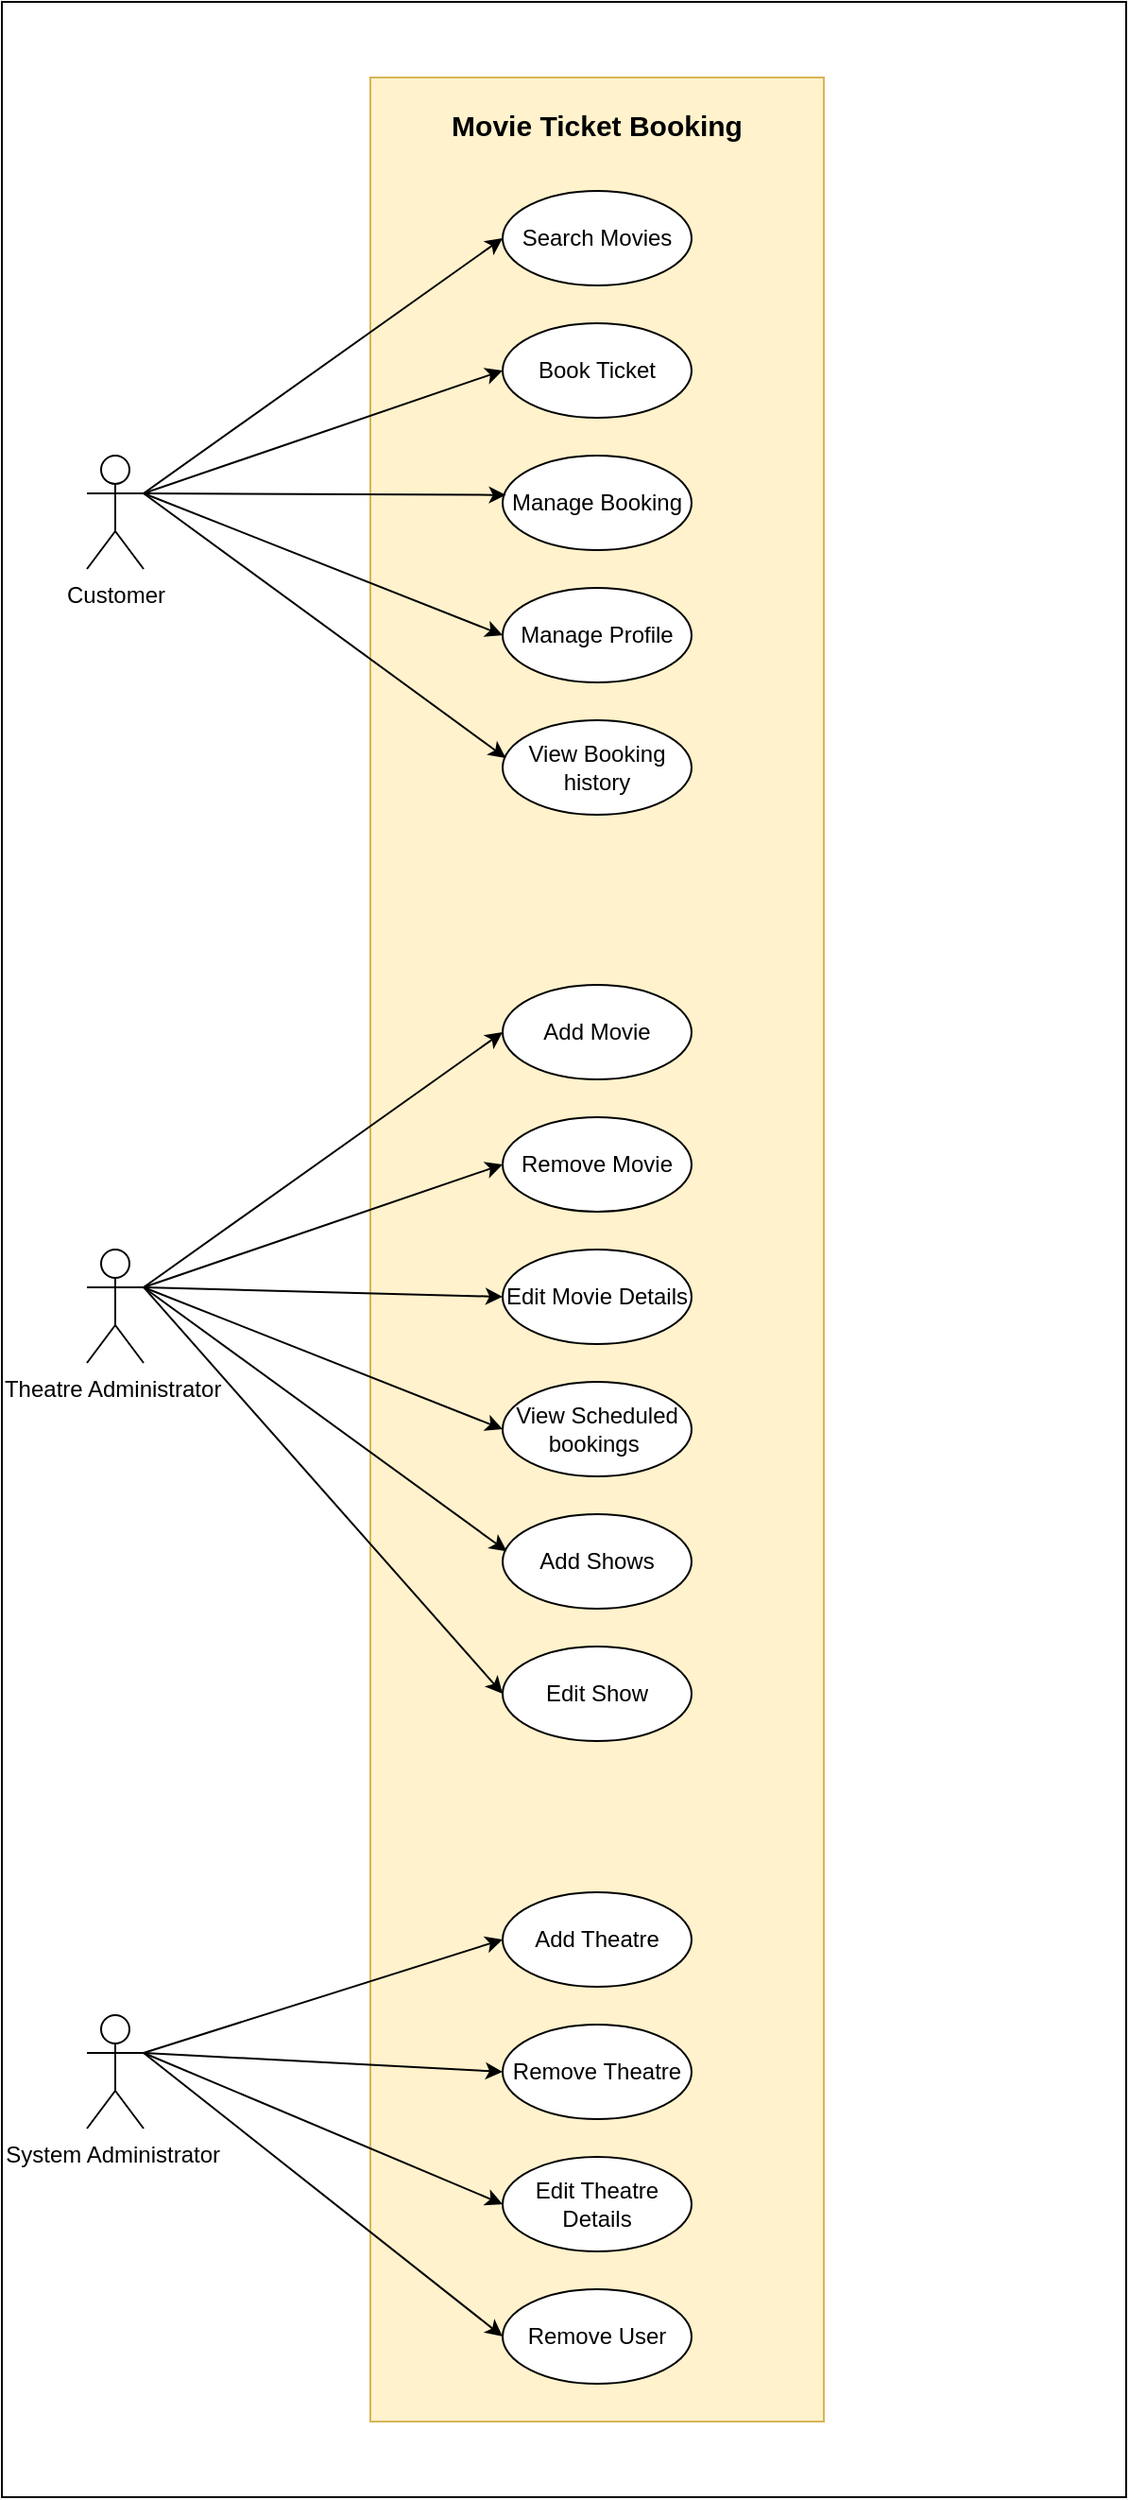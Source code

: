 <mxfile version="23.1.1" type="github" pages="2">
  <diagram name="Page-1" id="rpOGyQDT9RvItj2ISRuF">
    <mxGraphModel dx="1578" dy="935" grid="1" gridSize="10" guides="1" tooltips="1" connect="1" arrows="1" fold="1" page="1" pageScale="1" pageWidth="827" pageHeight="1169" math="0" shadow="0">
      <root>
        <mxCell id="0" />
        <mxCell id="1" parent="0" />
        <mxCell id="u0Y3Z8oXqT2Pup6am5xu-15" value="" style="rounded=0;whiteSpace=wrap;html=1;" vertex="1" parent="1">
          <mxGeometry x="155" width="595" height="1320" as="geometry" />
        </mxCell>
        <mxCell id="ArjMrXQ489HIKMiuhsJ--1" value="" style="rounded=0;whiteSpace=wrap;html=1;fillColor=#fff2cc;strokeColor=#d6b656;" parent="1" vertex="1">
          <mxGeometry x="350" y="40" width="240" height="1240" as="geometry" />
        </mxCell>
        <mxCell id="ArjMrXQ489HIKMiuhsJ--2" value="&lt;b&gt;&lt;font style=&quot;font-size: 15px;&quot;&gt;Movie Ticket Booking&lt;/font&gt;&lt;/b&gt;" style="text;html=1;strokeColor=none;fillColor=none;align=center;verticalAlign=middle;whiteSpace=wrap;rounded=0;" parent="1" vertex="1">
          <mxGeometry x="380" y="50" width="180" height="30" as="geometry" />
        </mxCell>
        <mxCell id="ArjMrXQ489HIKMiuhsJ--3" value="Customer&lt;br&gt;" style="shape=umlActor;verticalLabelPosition=bottom;verticalAlign=top;html=1;outlineConnect=0;comic=0;" parent="1" vertex="1">
          <mxGeometry x="200" y="240" width="30" height="60" as="geometry" />
        </mxCell>
        <mxCell id="ArjMrXQ489HIKMiuhsJ--4" value="Search Movies" style="ellipse;whiteSpace=wrap;html=1;" parent="1" vertex="1">
          <mxGeometry x="420" y="100" width="100" height="50" as="geometry" />
        </mxCell>
        <mxCell id="ArjMrXQ489HIKMiuhsJ--5" value="Book Ticket" style="ellipse;whiteSpace=wrap;html=1;" parent="1" vertex="1">
          <mxGeometry x="420" y="170" width="100" height="50" as="geometry" />
        </mxCell>
        <mxCell id="ArjMrXQ489HIKMiuhsJ--6" value="Manage Booking" style="ellipse;whiteSpace=wrap;html=1;" parent="1" vertex="1">
          <mxGeometry x="420" y="240" width="100" height="50" as="geometry" />
        </mxCell>
        <mxCell id="ArjMrXQ489HIKMiuhsJ--7" value="" style="endArrow=classic;html=1;rounded=0;entryX=0;entryY=0.5;entryDx=0;entryDy=0;exitX=1;exitY=0.333;exitDx=0;exitDy=0;exitPerimeter=0;" parent="1" source="ArjMrXQ489HIKMiuhsJ--3" target="ArjMrXQ489HIKMiuhsJ--4" edge="1">
          <mxGeometry width="50" height="50" relative="1" as="geometry">
            <mxPoint x="240" y="200" as="sourcePoint" />
            <mxPoint x="290" y="150" as="targetPoint" />
          </mxGeometry>
        </mxCell>
        <mxCell id="ArjMrXQ489HIKMiuhsJ--8" value="" style="endArrow=classic;html=1;rounded=0;exitX=1;exitY=0.333;exitDx=0;exitDy=0;exitPerimeter=0;entryX=0;entryY=0.5;entryDx=0;entryDy=0;" parent="1" source="ArjMrXQ489HIKMiuhsJ--3" target="ArjMrXQ489HIKMiuhsJ--5" edge="1">
          <mxGeometry width="50" height="50" relative="1" as="geometry">
            <mxPoint x="410" y="270" as="sourcePoint" />
            <mxPoint x="460" y="220" as="targetPoint" />
          </mxGeometry>
        </mxCell>
        <mxCell id="ArjMrXQ489HIKMiuhsJ--9" value="" style="endArrow=classic;html=1;rounded=0;exitX=1;exitY=0.333;exitDx=0;exitDy=0;exitPerimeter=0;entryX=0.018;entryY=0.417;entryDx=0;entryDy=0;entryPerimeter=0;" parent="1" source="ArjMrXQ489HIKMiuhsJ--3" target="ArjMrXQ489HIKMiuhsJ--6" edge="1">
          <mxGeometry width="50" height="50" relative="1" as="geometry">
            <mxPoint x="410" y="270" as="sourcePoint" />
            <mxPoint x="460" y="220" as="targetPoint" />
          </mxGeometry>
        </mxCell>
        <mxCell id="ArjMrXQ489HIKMiuhsJ--10" value="Manage Profile" style="ellipse;whiteSpace=wrap;html=1;" parent="1" vertex="1">
          <mxGeometry x="420" y="310" width="100" height="50" as="geometry" />
        </mxCell>
        <mxCell id="ArjMrXQ489HIKMiuhsJ--11" value="View Booking history" style="ellipse;whiteSpace=wrap;html=1;" parent="1" vertex="1">
          <mxGeometry x="420" y="380" width="100" height="50" as="geometry" />
        </mxCell>
        <mxCell id="ArjMrXQ489HIKMiuhsJ--12" value="" style="endArrow=classic;html=1;rounded=0;entryX=0;entryY=0.5;entryDx=0;entryDy=0;exitX=1;exitY=0.333;exitDx=0;exitDy=0;exitPerimeter=0;" parent="1" source="ArjMrXQ489HIKMiuhsJ--3" target="ArjMrXQ489HIKMiuhsJ--10" edge="1">
          <mxGeometry width="50" height="50" relative="1" as="geometry">
            <mxPoint x="240" y="200" as="sourcePoint" />
            <mxPoint x="460" y="290" as="targetPoint" />
          </mxGeometry>
        </mxCell>
        <mxCell id="ArjMrXQ489HIKMiuhsJ--13" value="" style="endArrow=classic;html=1;rounded=0;entryX=0.017;entryY=0.4;entryDx=0;entryDy=0;entryPerimeter=0;exitX=1;exitY=0.333;exitDx=0;exitDy=0;exitPerimeter=0;" parent="1" source="ArjMrXQ489HIKMiuhsJ--3" target="ArjMrXQ489HIKMiuhsJ--11" edge="1">
          <mxGeometry width="50" height="50" relative="1" as="geometry">
            <mxPoint x="240" y="200" as="sourcePoint" />
            <mxPoint x="460" y="290" as="targetPoint" />
          </mxGeometry>
        </mxCell>
        <mxCell id="ArjMrXQ489HIKMiuhsJ--19" value="Theatre Administrator&amp;nbsp;" style="shape=umlActor;verticalLabelPosition=bottom;verticalAlign=top;html=1;outlineConnect=0;" parent="1" vertex="1">
          <mxGeometry x="200" y="660" width="30" height="60" as="geometry" />
        </mxCell>
        <mxCell id="ArjMrXQ489HIKMiuhsJ--20" value="Add Movie" style="ellipse;whiteSpace=wrap;html=1;" parent="1" vertex="1">
          <mxGeometry x="420" y="520" width="100" height="50" as="geometry" />
        </mxCell>
        <mxCell id="ArjMrXQ489HIKMiuhsJ--21" value="Remove Movie" style="ellipse;whiteSpace=wrap;html=1;" parent="1" vertex="1">
          <mxGeometry x="420" y="590" width="100" height="50" as="geometry" />
        </mxCell>
        <mxCell id="ArjMrXQ489HIKMiuhsJ--22" value="" style="endArrow=classic;html=1;rounded=0;exitX=1;exitY=0.333;exitDx=0;exitDy=0;exitPerimeter=0;entryX=0;entryY=0.5;entryDx=0;entryDy=0;" parent="1" source="ArjMrXQ489HIKMiuhsJ--19" target="ArjMrXQ489HIKMiuhsJ--20" edge="1">
          <mxGeometry width="50" height="50" relative="1" as="geometry">
            <mxPoint x="410" y="550" as="sourcePoint" />
            <mxPoint x="460" y="500" as="targetPoint" />
          </mxGeometry>
        </mxCell>
        <mxCell id="ArjMrXQ489HIKMiuhsJ--23" value="" style="endArrow=classic;html=1;rounded=0;exitX=1;exitY=0.333;exitDx=0;exitDy=0;exitPerimeter=0;entryX=0;entryY=0.5;entryDx=0;entryDy=0;" parent="1" source="ArjMrXQ489HIKMiuhsJ--19" target="ArjMrXQ489HIKMiuhsJ--21" edge="1">
          <mxGeometry width="50" height="50" relative="1" as="geometry">
            <mxPoint x="410" y="550" as="sourcePoint" />
            <mxPoint x="460" y="500" as="targetPoint" />
          </mxGeometry>
        </mxCell>
        <mxCell id="ArjMrXQ489HIKMiuhsJ--24" value="Edit Movie Details" style="ellipse;whiteSpace=wrap;html=1;" parent="1" vertex="1">
          <mxGeometry x="420" y="660" width="100" height="50" as="geometry" />
        </mxCell>
        <mxCell id="ArjMrXQ489HIKMiuhsJ--25" value="" style="endArrow=classic;html=1;rounded=0;exitX=1;exitY=0.333;exitDx=0;exitDy=0;exitPerimeter=0;entryX=0;entryY=0.5;entryDx=0;entryDy=0;" parent="1" source="ArjMrXQ489HIKMiuhsJ--19" target="ArjMrXQ489HIKMiuhsJ--24" edge="1">
          <mxGeometry width="50" height="50" relative="1" as="geometry">
            <mxPoint x="410" y="710" as="sourcePoint" />
            <mxPoint x="460" y="660" as="targetPoint" />
          </mxGeometry>
        </mxCell>
        <mxCell id="ArjMrXQ489HIKMiuhsJ--27" value="View Scheduled bookings&amp;nbsp;" style="ellipse;whiteSpace=wrap;html=1;" parent="1" vertex="1">
          <mxGeometry x="420" y="730" width="100" height="50" as="geometry" />
        </mxCell>
        <mxCell id="ArjMrXQ489HIKMiuhsJ--28" value="" style="endArrow=classic;html=1;rounded=0;exitX=1;exitY=0.333;exitDx=0;exitDy=0;exitPerimeter=0;entryX=0;entryY=0.5;entryDx=0;entryDy=0;" parent="1" source="ArjMrXQ489HIKMiuhsJ--19" target="ArjMrXQ489HIKMiuhsJ--27" edge="1">
          <mxGeometry width="50" height="50" relative="1" as="geometry">
            <mxPoint x="410" y="710" as="sourcePoint" />
            <mxPoint x="460" y="660" as="targetPoint" />
          </mxGeometry>
        </mxCell>
        <mxCell id="ArjMrXQ489HIKMiuhsJ--30" value="Add Shows" style="ellipse;whiteSpace=wrap;html=1;" parent="1" vertex="1">
          <mxGeometry x="420" y="800" width="100" height="50" as="geometry" />
        </mxCell>
        <mxCell id="ArjMrXQ489HIKMiuhsJ--31" value="Edit Show" style="ellipse;whiteSpace=wrap;html=1;" parent="1" vertex="1">
          <mxGeometry x="420" y="870" width="100" height="50" as="geometry" />
        </mxCell>
        <mxCell id="ArjMrXQ489HIKMiuhsJ--32" value="" style="endArrow=classic;html=1;rounded=0;exitX=1;exitY=0.333;exitDx=0;exitDy=0;exitPerimeter=0;entryX=0.022;entryY=0.393;entryDx=0;entryDy=0;entryPerimeter=0;" parent="1" source="ArjMrXQ489HIKMiuhsJ--19" target="ArjMrXQ489HIKMiuhsJ--30" edge="1">
          <mxGeometry width="50" height="50" relative="1" as="geometry">
            <mxPoint x="410" y="750" as="sourcePoint" />
            <mxPoint x="460" y="700" as="targetPoint" />
          </mxGeometry>
        </mxCell>
        <mxCell id="ArjMrXQ489HIKMiuhsJ--33" value="" style="endArrow=classic;html=1;rounded=0;exitX=1;exitY=0.333;exitDx=0;exitDy=0;exitPerimeter=0;entryX=0;entryY=0.5;entryDx=0;entryDy=0;" parent="1" source="ArjMrXQ489HIKMiuhsJ--19" target="ArjMrXQ489HIKMiuhsJ--31" edge="1">
          <mxGeometry width="50" height="50" relative="1" as="geometry">
            <mxPoint x="410" y="750" as="sourcePoint" />
            <mxPoint x="460" y="700" as="targetPoint" />
          </mxGeometry>
        </mxCell>
        <mxCell id="u0Y3Z8oXqT2Pup6am5xu-1" value="System Administrator&amp;nbsp;" style="shape=umlActor;verticalLabelPosition=bottom;verticalAlign=top;html=1;outlineConnect=0;" vertex="1" parent="1">
          <mxGeometry x="200" y="1065" width="30" height="60" as="geometry" />
        </mxCell>
        <mxCell id="u0Y3Z8oXqT2Pup6am5xu-2" value="Add Theatre" style="ellipse;whiteSpace=wrap;html=1;" vertex="1" parent="1">
          <mxGeometry x="420" y="1000" width="100" height="50" as="geometry" />
        </mxCell>
        <mxCell id="u0Y3Z8oXqT2Pup6am5xu-3" value="Remove Theatre" style="ellipse;whiteSpace=wrap;html=1;" vertex="1" parent="1">
          <mxGeometry x="420" y="1070" width="100" height="50" as="geometry" />
        </mxCell>
        <mxCell id="u0Y3Z8oXqT2Pup6am5xu-4" value="Remove User" style="ellipse;whiteSpace=wrap;html=1;" vertex="1" parent="1">
          <mxGeometry x="420" y="1210" width="100" height="50" as="geometry" />
        </mxCell>
        <mxCell id="u0Y3Z8oXqT2Pup6am5xu-5" value="Edit Theatre Details" style="ellipse;whiteSpace=wrap;html=1;" vertex="1" parent="1">
          <mxGeometry x="420" y="1140" width="100" height="50" as="geometry" />
        </mxCell>
        <mxCell id="u0Y3Z8oXqT2Pup6am5xu-11" value="" style="endArrow=classic;html=1;rounded=0;entryX=0;entryY=0.5;entryDx=0;entryDy=0;exitX=1;exitY=0.333;exitDx=0;exitDy=0;exitPerimeter=0;" edge="1" parent="1" source="u0Y3Z8oXqT2Pup6am5xu-1" target="u0Y3Z8oXqT2Pup6am5xu-2">
          <mxGeometry width="50" height="50" relative="1" as="geometry">
            <mxPoint x="290" y="1115" as="sourcePoint" />
            <mxPoint x="340" y="1065" as="targetPoint" />
          </mxGeometry>
        </mxCell>
        <mxCell id="u0Y3Z8oXqT2Pup6am5xu-12" value="" style="endArrow=classic;html=1;rounded=0;entryX=0;entryY=0.5;entryDx=0;entryDy=0;exitX=1;exitY=0.333;exitDx=0;exitDy=0;exitPerimeter=0;" edge="1" parent="1" source="u0Y3Z8oXqT2Pup6am5xu-1" target="u0Y3Z8oXqT2Pup6am5xu-3">
          <mxGeometry width="50" height="50" relative="1" as="geometry">
            <mxPoint x="330" y="1140" as="sourcePoint" />
            <mxPoint x="380" y="1090" as="targetPoint" />
          </mxGeometry>
        </mxCell>
        <mxCell id="u0Y3Z8oXqT2Pup6am5xu-13" value="" style="endArrow=classic;html=1;rounded=0;entryX=0;entryY=0.5;entryDx=0;entryDy=0;exitX=1;exitY=0.333;exitDx=0;exitDy=0;exitPerimeter=0;" edge="1" parent="1" source="u0Y3Z8oXqT2Pup6am5xu-1" target="u0Y3Z8oXqT2Pup6am5xu-5">
          <mxGeometry width="50" height="50" relative="1" as="geometry">
            <mxPoint x="300" y="1180" as="sourcePoint" />
            <mxPoint x="340" y="1150" as="targetPoint" />
          </mxGeometry>
        </mxCell>
        <mxCell id="u0Y3Z8oXqT2Pup6am5xu-14" value="" style="endArrow=classic;html=1;rounded=0;entryX=0;entryY=0.5;entryDx=0;entryDy=0;exitX=1;exitY=0.333;exitDx=0;exitDy=0;exitPerimeter=0;" edge="1" parent="1" source="u0Y3Z8oXqT2Pup6am5xu-1" target="u0Y3Z8oXqT2Pup6am5xu-4">
          <mxGeometry width="50" height="50" relative="1" as="geometry">
            <mxPoint x="260" y="1250" as="sourcePoint" />
            <mxPoint x="310" y="1200" as="targetPoint" />
          </mxGeometry>
        </mxCell>
      </root>
    </mxGraphModel>
  </diagram>
  <diagram id="9rwx_Wj0N8vKIkJjqyVu" name="Page-2">
    <mxGraphModel dx="2034" dy="1884" grid="1" gridSize="10" guides="1" tooltips="1" connect="1" arrows="1" fold="1" page="1" pageScale="1" pageWidth="827" pageHeight="1169" math="0" shadow="0">
      <root>
        <mxCell id="0" />
        <mxCell id="1" parent="0" />
        <mxCell id="FAJxj6uEZD9glTGLpSgn-13" style="rounded=0;orthogonalLoop=1;jettySize=auto;html=1;entryX=0;entryY=0.5;entryDx=0;entryDy=0;" edge="1" parent="1" source="FAJxj6uEZD9glTGLpSgn-1" target="FAJxj6uEZD9glTGLpSgn-10">
          <mxGeometry relative="1" as="geometry" />
        </mxCell>
        <mxCell id="FAJxj6uEZD9glTGLpSgn-1" value="Movie Show" style="rounded=0;whiteSpace=wrap;html=1;fillColor=#dae8fc;strokeColor=#6c8ebf;" vertex="1" parent="1">
          <mxGeometry x="314" y="250" width="120" height="60" as="geometry" />
        </mxCell>
        <mxCell id="FAJxj6uEZD9glTGLpSgn-37" style="edgeStyle=orthogonalEdgeStyle;rounded=0;orthogonalLoop=1;jettySize=auto;html=1;entryX=1;entryY=0.5;entryDx=0;entryDy=0;" edge="1" parent="1" target="FAJxj6uEZD9glTGLpSgn-32">
          <mxGeometry relative="1" as="geometry">
            <mxPoint x="160" y="25.86" as="sourcePoint" />
            <mxPoint x="118.284" y="-49.998" as="targetPoint" />
            <Array as="points">
              <mxPoint x="125" y="26" />
              <mxPoint x="125" y="-20" />
              <mxPoint x="90" y="-20" />
            </Array>
          </mxGeometry>
        </mxCell>
        <mxCell id="FAJxj6uEZD9glTGLpSgn-39" style="edgeStyle=orthogonalEdgeStyle;rounded=0;orthogonalLoop=1;jettySize=auto;html=1;entryX=0.5;entryY=1;entryDx=0;entryDy=0;" edge="1" parent="1" source="FAJxj6uEZD9glTGLpSgn-2" target="FAJxj6uEZD9glTGLpSgn-35">
          <mxGeometry relative="1" as="geometry">
            <Array as="points">
              <mxPoint x="200" y="-15" />
              <mxPoint x="190" y="-15" />
              <mxPoint x="190" y="-110" />
            </Array>
          </mxGeometry>
        </mxCell>
        <mxCell id="FAJxj6uEZD9glTGLpSgn-40" style="edgeStyle=orthogonalEdgeStyle;rounded=0;orthogonalLoop=1;jettySize=auto;html=1;" edge="1" parent="1" source="FAJxj6uEZD9glTGLpSgn-2" target="FAJxj6uEZD9glTGLpSgn-34">
          <mxGeometry relative="1" as="geometry">
            <Array as="points">
              <mxPoint x="230" y="-10" />
              <mxPoint x="294" y="-10" />
            </Array>
          </mxGeometry>
        </mxCell>
        <mxCell id="FAJxj6uEZD9glTGLpSgn-2" value="Customer" style="rounded=0;whiteSpace=wrap;html=1;fillColor=#dae8fc;strokeColor=#6c8ebf;" vertex="1" parent="1">
          <mxGeometry x="120" y="10" width="120" height="60" as="geometry" />
        </mxCell>
        <mxCell id="FAJxj6uEZD9glTGLpSgn-52" style="edgeStyle=orthogonalEdgeStyle;rounded=0;orthogonalLoop=1;jettySize=auto;html=1;entryX=0;entryY=0.5;entryDx=0;entryDy=0;" edge="1" parent="1" source="FAJxj6uEZD9glTGLpSgn-3" target="FAJxj6uEZD9glTGLpSgn-51">
          <mxGeometry relative="1" as="geometry" />
        </mxCell>
        <mxCell id="FAJxj6uEZD9glTGLpSgn-53" style="edgeStyle=orthogonalEdgeStyle;rounded=0;orthogonalLoop=1;jettySize=auto;html=1;entryX=0.5;entryY=1;entryDx=0;entryDy=0;exitX=1;exitY=0;exitDx=0;exitDy=0;" edge="1" parent="1" source="FAJxj6uEZD9glTGLpSgn-3" target="FAJxj6uEZD9glTGLpSgn-50">
          <mxGeometry relative="1" as="geometry">
            <Array as="points">
              <mxPoint x="835" y="250" />
            </Array>
          </mxGeometry>
        </mxCell>
        <mxCell id="FAJxj6uEZD9glTGLpSgn-54" style="edgeStyle=orthogonalEdgeStyle;rounded=0;orthogonalLoop=1;jettySize=auto;html=1;" edge="1" parent="1" source="FAJxj6uEZD9glTGLpSgn-3" target="FAJxj6uEZD9glTGLpSgn-49">
          <mxGeometry relative="1" as="geometry" />
        </mxCell>
        <mxCell id="FAJxj6uEZD9glTGLpSgn-3" value="Theatre" style="rounded=0;whiteSpace=wrap;html=1;fillColor=#dae8fc;strokeColor=#6c8ebf;" vertex="1" parent="1">
          <mxGeometry x="660" y="250" width="120" height="60" as="geometry" />
        </mxCell>
        <mxCell id="FAJxj6uEZD9glTGLpSgn-55" style="edgeStyle=orthogonalEdgeStyle;rounded=0;orthogonalLoop=1;jettySize=auto;html=1;entryX=0.5;entryY=0;entryDx=0;entryDy=0;" edge="1" parent="1" source="FAJxj6uEZD9glTGLpSgn-4" target="FAJxj6uEZD9glTGLpSgn-44">
          <mxGeometry relative="1" as="geometry" />
        </mxCell>
        <mxCell id="FAJxj6uEZD9glTGLpSgn-56" style="edgeStyle=orthogonalEdgeStyle;rounded=0;orthogonalLoop=1;jettySize=auto;html=1;entryX=0.5;entryY=0;entryDx=0;entryDy=0;" edge="1" parent="1" source="FAJxj6uEZD9glTGLpSgn-4" target="FAJxj6uEZD9glTGLpSgn-45">
          <mxGeometry relative="1" as="geometry" />
        </mxCell>
        <mxCell id="FAJxj6uEZD9glTGLpSgn-4" value="Schedule" style="rounded=0;whiteSpace=wrap;html=1;fillColor=#dae8fc;strokeColor=#6c8ebf;" vertex="1" parent="1">
          <mxGeometry x="314" y="470" width="120" height="60" as="geometry" />
        </mxCell>
        <mxCell id="FAJxj6uEZD9glTGLpSgn-63" style="edgeStyle=orthogonalEdgeStyle;rounded=0;orthogonalLoop=1;jettySize=auto;html=1;entryX=0.5;entryY=1;entryDx=0;entryDy=0;" edge="1" parent="1" source="FAJxj6uEZD9glTGLpSgn-5" target="FAJxj6uEZD9glTGLpSgn-60">
          <mxGeometry relative="1" as="geometry">
            <Array as="points">
              <mxPoint x="670" y="20" />
              <mxPoint x="560" y="20" />
            </Array>
          </mxGeometry>
        </mxCell>
        <mxCell id="FAJxj6uEZD9glTGLpSgn-64" style="edgeStyle=orthogonalEdgeStyle;rounded=0;orthogonalLoop=1;jettySize=auto;html=1;entryX=0.5;entryY=1;entryDx=0;entryDy=0;" edge="1" parent="1" source="FAJxj6uEZD9glTGLpSgn-5" target="FAJxj6uEZD9glTGLpSgn-61">
          <mxGeometry relative="1" as="geometry" />
        </mxCell>
        <mxCell id="FAJxj6uEZD9glTGLpSgn-65" style="edgeStyle=orthogonalEdgeStyle;rounded=0;orthogonalLoop=1;jettySize=auto;html=1;" edge="1" parent="1" source="FAJxj6uEZD9glTGLpSgn-5" target="FAJxj6uEZD9glTGLpSgn-62">
          <mxGeometry relative="1" as="geometry" />
        </mxCell>
        <mxCell id="FAJxj6uEZD9glTGLpSgn-5" value="Movie" style="rounded=0;whiteSpace=wrap;html=1;fillColor=#dae8fc;strokeColor=#6c8ebf;" vertex="1" parent="1">
          <mxGeometry x="610" y="40" width="120" height="60" as="geometry" />
        </mxCell>
        <mxCell id="FAJxj6uEZD9glTGLpSgn-6" value="System Administrator&amp;nbsp;" style="rounded=0;whiteSpace=wrap;html=1;fillColor=#dae8fc;strokeColor=#6c8ebf;" vertex="1" parent="1">
          <mxGeometry y="240" width="120" height="60" as="geometry" />
        </mxCell>
        <mxCell id="FAJxj6uEZD9glTGLpSgn-7" value="has" style="rhombus;whiteSpace=wrap;html=1;fillColor=#d5e8d4;strokeColor=#82b366;" vertex="1" parent="1">
          <mxGeometry x="380" y="110" width="80" height="50" as="geometry" />
        </mxCell>
        <mxCell id="FAJxj6uEZD9glTGLpSgn-8" value="manages" style="rhombus;whiteSpace=wrap;html=1;fillColor=#d5e8d4;strokeColor=#82b366;" vertex="1" parent="1">
          <mxGeometry x="180" y="245" width="80" height="50" as="geometry" />
        </mxCell>
        <mxCell id="FAJxj6uEZD9glTGLpSgn-9" value="has" style="rhombus;whiteSpace=wrap;html=1;fillColor=#d5e8d4;strokeColor=#82b366;" vertex="1" parent="1">
          <mxGeometry x="339" y="370" width="80" height="50" as="geometry" />
        </mxCell>
        <mxCell id="FAJxj6uEZD9glTGLpSgn-12" style="edgeStyle=orthogonalEdgeStyle;rounded=0;orthogonalLoop=1;jettySize=auto;html=1;entryX=0;entryY=0.5;entryDx=0;entryDy=0;" edge="1" parent="1" source="FAJxj6uEZD9glTGLpSgn-10" target="FAJxj6uEZD9glTGLpSgn-3">
          <mxGeometry relative="1" as="geometry" />
        </mxCell>
        <mxCell id="FAJxj6uEZD9glTGLpSgn-10" value="run it" style="rhombus;whiteSpace=wrap;html=1;fillColor=#d5e8d4;strokeColor=#82b366;" vertex="1" parent="1">
          <mxGeometry x="490" y="240" width="80" height="50" as="geometry" />
        </mxCell>
        <mxCell id="FAJxj6uEZD9glTGLpSgn-11" value="books ticket for" style="rhombus;whiteSpace=wrap;html=1;fillColor=#d5e8d4;strokeColor=#82b366;" vertex="1" parent="1">
          <mxGeometry x="322" y="10" width="80" height="50" as="geometry" />
        </mxCell>
        <mxCell id="FAJxj6uEZD9glTGLpSgn-17" value="" style="endArrow=none;html=1;rounded=0;exitX=1;exitY=0.5;exitDx=0;exitDy=0;entryX=0;entryY=0.5;entryDx=0;entryDy=0;" edge="1" parent="1" source="FAJxj6uEZD9glTGLpSgn-2" target="FAJxj6uEZD9glTGLpSgn-11">
          <mxGeometry width="50" height="50" relative="1" as="geometry">
            <mxPoint x="350" y="230" as="sourcePoint" />
            <mxPoint x="400" y="180" as="targetPoint" />
          </mxGeometry>
        </mxCell>
        <mxCell id="FAJxj6uEZD9glTGLpSgn-18" value="" style="endArrow=classic;html=1;rounded=0;exitX=0.5;exitY=1;exitDx=0;exitDy=0;entryX=0.5;entryY=0;entryDx=0;entryDy=0;" edge="1" parent="1" source="FAJxj6uEZD9glTGLpSgn-11" target="FAJxj6uEZD9glTGLpSgn-1">
          <mxGeometry width="50" height="50" relative="1" as="geometry">
            <mxPoint x="350" y="230" as="sourcePoint" />
            <mxPoint x="400" y="180" as="targetPoint" />
          </mxGeometry>
        </mxCell>
        <mxCell id="FAJxj6uEZD9glTGLpSgn-19" value="" style="endArrow=classic;html=1;rounded=0;entryX=0;entryY=0.5;entryDx=0;entryDy=0;exitX=0.5;exitY=0;exitDx=0;exitDy=0;" edge="1" parent="1" source="FAJxj6uEZD9glTGLpSgn-7" target="FAJxj6uEZD9glTGLpSgn-5">
          <mxGeometry width="50" height="50" relative="1" as="geometry">
            <mxPoint x="510" y="230" as="sourcePoint" />
            <mxPoint x="560" y="180" as="targetPoint" />
            <Array as="points">
              <mxPoint x="418" y="70" />
            </Array>
          </mxGeometry>
        </mxCell>
        <mxCell id="FAJxj6uEZD9glTGLpSgn-20" value="" style="endArrow=none;html=1;rounded=0;entryX=0.5;entryY=1;entryDx=0;entryDy=0;exitX=0.865;exitY=-0.062;exitDx=0;exitDy=0;exitPerimeter=0;" edge="1" parent="1" source="FAJxj6uEZD9glTGLpSgn-1" target="FAJxj6uEZD9glTGLpSgn-7">
          <mxGeometry width="50" height="50" relative="1" as="geometry">
            <mxPoint x="510" y="230" as="sourcePoint" />
            <mxPoint x="560" y="180" as="targetPoint" />
          </mxGeometry>
        </mxCell>
        <mxCell id="FAJxj6uEZD9glTGLpSgn-21" value="" style="endArrow=none;html=1;rounded=0;entryX=0.5;entryY=1;entryDx=0;entryDy=0;exitX=0.5;exitY=0;exitDx=0;exitDy=0;" edge="1" parent="1" source="FAJxj6uEZD9glTGLpSgn-9" target="FAJxj6uEZD9glTGLpSgn-1">
          <mxGeometry width="50" height="50" relative="1" as="geometry">
            <mxPoint x="334" y="370" as="sourcePoint" />
            <mxPoint x="384" y="320" as="targetPoint" />
          </mxGeometry>
        </mxCell>
        <mxCell id="FAJxj6uEZD9glTGLpSgn-22" value="" style="endArrow=classic;html=1;rounded=0;exitX=0.5;exitY=1;exitDx=0;exitDy=0;" edge="1" parent="1" source="FAJxj6uEZD9glTGLpSgn-9" target="FAJxj6uEZD9glTGLpSgn-4">
          <mxGeometry width="50" height="50" relative="1" as="geometry">
            <mxPoint x="360" y="300" as="sourcePoint" />
            <mxPoint x="410" y="250" as="targetPoint" />
          </mxGeometry>
        </mxCell>
        <mxCell id="FAJxj6uEZD9glTGLpSgn-57" style="edgeStyle=orthogonalEdgeStyle;rounded=0;orthogonalLoop=1;jettySize=auto;html=1;entryX=0.5;entryY=0;entryDx=0;entryDy=0;" edge="1" parent="1" source="FAJxj6uEZD9glTGLpSgn-23" target="FAJxj6uEZD9glTGLpSgn-48">
          <mxGeometry relative="1" as="geometry">
            <mxPoint x="600" y="580" as="targetPoint" />
          </mxGeometry>
        </mxCell>
        <mxCell id="FAJxj6uEZD9glTGLpSgn-58" style="edgeStyle=orthogonalEdgeStyle;rounded=0;orthogonalLoop=1;jettySize=auto;html=1;entryX=0.5;entryY=0;entryDx=0;entryDy=0;" edge="1" parent="1" source="FAJxj6uEZD9glTGLpSgn-23" target="FAJxj6uEZD9glTGLpSgn-47">
          <mxGeometry relative="1" as="geometry" />
        </mxCell>
        <mxCell id="FAJxj6uEZD9glTGLpSgn-59" style="edgeStyle=orthogonalEdgeStyle;rounded=0;orthogonalLoop=1;jettySize=auto;html=1;entryX=0.5;entryY=0;entryDx=0;entryDy=0;" edge="1" parent="1" source="FAJxj6uEZD9glTGLpSgn-23" target="FAJxj6uEZD9glTGLpSgn-46">
          <mxGeometry relative="1" as="geometry">
            <Array as="points">
              <mxPoint x="770" y="570" />
              <mxPoint x="790" y="570" />
            </Array>
          </mxGeometry>
        </mxCell>
        <mxCell id="FAJxj6uEZD9glTGLpSgn-23" value="Screen" style="rounded=0;whiteSpace=wrap;html=1;fillColor=#dae8fc;strokeColor=#6c8ebf;" vertex="1" parent="1">
          <mxGeometry x="660" y="460" width="120" height="60" as="geometry" />
        </mxCell>
        <mxCell id="FAJxj6uEZD9glTGLpSgn-24" value="has" style="rhombus;whiteSpace=wrap;html=1;fillColor=#d5e8d4;strokeColor=#82b366;" vertex="1" parent="1">
          <mxGeometry x="685" y="355" width="70" height="45" as="geometry" />
        </mxCell>
        <mxCell id="FAJxj6uEZD9glTGLpSgn-25" value="" style="endArrow=none;html=1;rounded=0;entryX=0.5;entryY=1;entryDx=0;entryDy=0;exitX=0.5;exitY=0;exitDx=0;exitDy=0;" edge="1" parent="1" source="FAJxj6uEZD9glTGLpSgn-24" target="FAJxj6uEZD9glTGLpSgn-3">
          <mxGeometry width="50" height="50" relative="1" as="geometry">
            <mxPoint x="650" y="300" as="sourcePoint" />
            <mxPoint x="700" y="250" as="targetPoint" />
          </mxGeometry>
        </mxCell>
        <mxCell id="FAJxj6uEZD9glTGLpSgn-26" value="" style="endArrow=classic;html=1;rounded=0;entryX=0.5;entryY=0;entryDx=0;entryDy=0;exitX=0.5;exitY=1;exitDx=0;exitDy=0;" edge="1" parent="1" source="FAJxj6uEZD9glTGLpSgn-24" target="FAJxj6uEZD9glTGLpSgn-23">
          <mxGeometry width="50" height="50" relative="1" as="geometry">
            <mxPoint x="650" y="300" as="sourcePoint" />
            <mxPoint x="700" y="250" as="targetPoint" />
          </mxGeometry>
        </mxCell>
        <mxCell id="FAJxj6uEZD9glTGLpSgn-27" value="" style="endArrow=none;html=1;rounded=0;entryX=1;entryY=0.5;entryDx=0;entryDy=0;exitX=0;exitY=0.5;exitDx=0;exitDy=0;" edge="1" parent="1" source="FAJxj6uEZD9glTGLpSgn-1" target="FAJxj6uEZD9glTGLpSgn-8">
          <mxGeometry width="50" height="50" relative="1" as="geometry">
            <mxPoint x="320" y="280" as="sourcePoint" />
            <mxPoint x="510" y="220" as="targetPoint" />
          </mxGeometry>
        </mxCell>
        <mxCell id="FAJxj6uEZD9glTGLpSgn-28" value="" style="endArrow=classic;html=1;rounded=0;entryX=1;entryY=0.5;entryDx=0;entryDy=0;exitX=0;exitY=0.5;exitDx=0;exitDy=0;" edge="1" parent="1" source="FAJxj6uEZD9glTGLpSgn-8" target="FAJxj6uEZD9glTGLpSgn-6">
          <mxGeometry width="50" height="50" relative="1" as="geometry">
            <mxPoint x="460" y="270" as="sourcePoint" />
            <mxPoint x="510" y="220" as="targetPoint" />
          </mxGeometry>
        </mxCell>
        <mxCell id="FAJxj6uEZD9glTGLpSgn-31" value="&lt;u&gt;customer_id&lt;/u&gt;" style="ellipse;whiteSpace=wrap;html=1;fillColor=#fff2cc;strokeColor=#d6b656;" vertex="1" parent="1">
          <mxGeometry x="-20" y="-10" width="80" height="50" as="geometry" />
        </mxCell>
        <mxCell id="FAJxj6uEZD9glTGLpSgn-32" value="name" style="ellipse;whiteSpace=wrap;html=1;fillColor=#fff2cc;strokeColor=#d6b656;" vertex="1" parent="1">
          <mxGeometry y="-80" width="80" height="40" as="geometry" />
        </mxCell>
        <mxCell id="FAJxj6uEZD9glTGLpSgn-33" value="dob" style="ellipse;whiteSpace=wrap;html=1;fillColor=#fff2cc;strokeColor=#d6b656;" vertex="1" parent="1">
          <mxGeometry x="80" y="-110" width="80" height="40" as="geometry" />
        </mxCell>
        <mxCell id="FAJxj6uEZD9glTGLpSgn-34" value="address" style="ellipse;whiteSpace=wrap;html=1;fillColor=#fff2cc;strokeColor=#d6b656;" vertex="1" parent="1">
          <mxGeometry x="249" y="-145" width="90" height="50" as="geometry" />
        </mxCell>
        <mxCell id="FAJxj6uEZD9glTGLpSgn-35" value="contact number" style="ellipse;whiteSpace=wrap;html=1;fillColor=#fff2cc;strokeColor=#d6b656;" vertex="1" parent="1">
          <mxGeometry x="150" y="-145" width="90" height="60" as="geometry" />
        </mxCell>
        <mxCell id="FAJxj6uEZD9glTGLpSgn-36" style="edgeStyle=orthogonalEdgeStyle;rounded=0;orthogonalLoop=1;jettySize=auto;html=1;entryX=1.031;entryY=0.652;entryDx=0;entryDy=0;entryPerimeter=0;" edge="1" parent="1" source="FAJxj6uEZD9glTGLpSgn-2" target="FAJxj6uEZD9glTGLpSgn-31">
          <mxGeometry relative="1" as="geometry" />
        </mxCell>
        <mxCell id="FAJxj6uEZD9glTGLpSgn-38" style="edgeStyle=orthogonalEdgeStyle;rounded=0;orthogonalLoop=1;jettySize=auto;html=1;entryX=0.643;entryY=0.955;entryDx=0;entryDy=0;entryPerimeter=0;" edge="1" parent="1" source="FAJxj6uEZD9glTGLpSgn-2" target="FAJxj6uEZD9glTGLpSgn-33">
          <mxGeometry relative="1" as="geometry" />
        </mxCell>
        <mxCell id="FAJxj6uEZD9glTGLpSgn-41" value="username" style="ellipse;whiteSpace=wrap;html=1;fillColor=#fff2cc;strokeColor=#d6b656;" vertex="1" parent="1">
          <mxGeometry x="-120" y="150" width="70" height="50" as="geometry" />
        </mxCell>
        <mxCell id="FAJxj6uEZD9glTGLpSgn-42" value="password" style="ellipse;whiteSpace=wrap;html=1;fillColor=#fff2cc;strokeColor=#d6b656;" vertex="1" parent="1">
          <mxGeometry x="-120" y="240" width="70" height="50" as="geometry" />
        </mxCell>
        <mxCell id="FAJxj6uEZD9glTGLpSgn-43" value="&lt;u&gt;id&lt;/u&gt;" style="ellipse;whiteSpace=wrap;html=1;fillColor=#fff2cc;strokeColor=#d6b656;" vertex="1" parent="1">
          <mxGeometry x="-110" y="310" width="70" height="50" as="geometry" />
        </mxCell>
        <mxCell id="FAJxj6uEZD9glTGLpSgn-44" value="show_time" style="ellipse;whiteSpace=wrap;html=1;fillColor=#fff2cc;strokeColor=#d6b656;" vertex="1" parent="1">
          <mxGeometry x="220" y="590" width="70" height="50" as="geometry" />
        </mxCell>
        <mxCell id="FAJxj6uEZD9glTGLpSgn-45" value="show_date" style="ellipse;whiteSpace=wrap;html=1;fillColor=#fff2cc;strokeColor=#d6b656;" vertex="1" parent="1">
          <mxGeometry x="364" y="610" width="70" height="50" as="geometry" />
        </mxCell>
        <mxCell id="FAJxj6uEZD9glTGLpSgn-46" value="screen_number" style="ellipse;whiteSpace=wrap;html=1;fillColor=#fff2cc;strokeColor=#d6b656;" vertex="1" parent="1">
          <mxGeometry x="755" y="620" width="70" height="50" as="geometry" />
        </mxCell>
        <mxCell id="FAJxj6uEZD9glTGLpSgn-47" value="no_of_seats" style="ellipse;whiteSpace=wrap;html=1;fillColor=#fff2cc;strokeColor=#d6b656;" vertex="1" parent="1">
          <mxGeometry x="660" y="630" width="70" height="50" as="geometry" />
        </mxCell>
        <mxCell id="FAJxj6uEZD9glTGLpSgn-48" value="screen_id&lt;span style=&quot;white-space: pre;&quot;&gt;&#x9;&lt;/span&gt;" style="ellipse;whiteSpace=wrap;html=1;fillColor=#fff2cc;strokeColor=#d6b656;" vertex="1" parent="1">
          <mxGeometry x="550" y="585" width="70" height="50" as="geometry" />
        </mxCell>
        <mxCell id="FAJxj6uEZD9glTGLpSgn-49" value="theatre name" style="ellipse;whiteSpace=wrap;html=1;fillColor=#fff2cc;strokeColor=#d6b656;" vertex="1" parent="1">
          <mxGeometry x="685" y="140" width="70" height="50" as="geometry" />
        </mxCell>
        <mxCell id="FAJxj6uEZD9glTGLpSgn-50" value="theatre location" style="ellipse;whiteSpace=wrap;html=1;fillColor=#fff2cc;strokeColor=#d6b656;" vertex="1" parent="1">
          <mxGeometry x="800" y="140" width="70" height="50" as="geometry" />
        </mxCell>
        <mxCell id="FAJxj6uEZD9glTGLpSgn-51" value="theatre city" style="ellipse;whiteSpace=wrap;html=1;fillColor=#fff2cc;strokeColor=#d6b656;" vertex="1" parent="1">
          <mxGeometry x="900" y="255" width="70" height="50" as="geometry" />
        </mxCell>
        <mxCell id="FAJxj6uEZD9glTGLpSgn-60" value="Movie_id" style="ellipse;whiteSpace=wrap;html=1;fillColor=#fff2cc;strokeColor=#d6b656;" vertex="1" parent="1">
          <mxGeometry x="520" y="-85" width="80" height="45" as="geometry" />
        </mxCell>
        <mxCell id="FAJxj6uEZD9glTGLpSgn-61" value="Movie_name" style="ellipse;whiteSpace=wrap;html=1;fillColor=#fff2cc;strokeColor=#d6b656;" vertex="1" parent="1">
          <mxGeometry x="635" y="-100" width="70" height="50" as="geometry" />
        </mxCell>
        <mxCell id="FAJxj6uEZD9glTGLpSgn-62" value="movie desc" style="ellipse;whiteSpace=wrap;html=1;fillColor=#fff2cc;strokeColor=#d6b656;" vertex="1" parent="1">
          <mxGeometry x="740" y="-50" width="70" height="50" as="geometry" />
        </mxCell>
      </root>
    </mxGraphModel>
  </diagram>
</mxfile>
